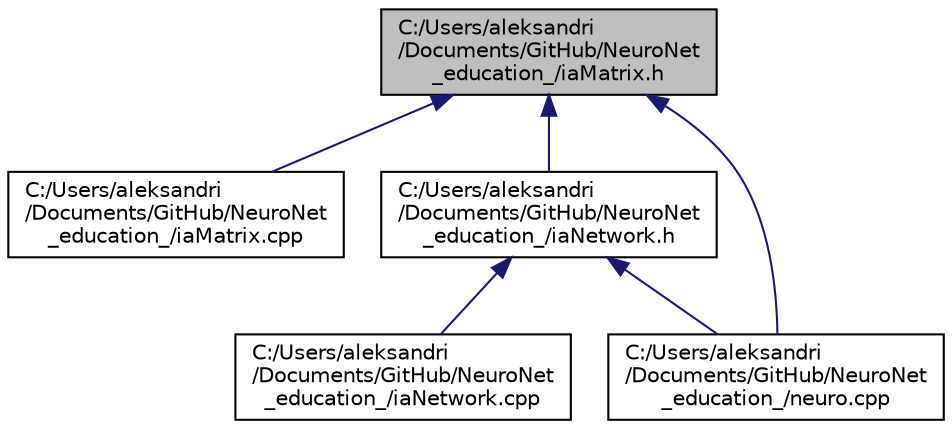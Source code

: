 digraph "C:/Users/aleksandri/Documents/GitHub/NeuroNet_education_/iaMatrix.h"
{
 // LATEX_PDF_SIZE
  edge [fontname="Helvetica",fontsize="10",labelfontname="Helvetica",labelfontsize="10"];
  node [fontname="Helvetica",fontsize="10",shape=record];
  Node1 [label="C:/Users/aleksandri\l/Documents/GitHub/NeuroNet\l_education_/iaMatrix.h",height=0.2,width=0.4,color="black", fillcolor="grey75", style="filled", fontcolor="black",tooltip=" "];
  Node1 -> Node2 [dir="back",color="midnightblue",fontsize="10",style="solid",fontname="Helvetica"];
  Node2 [label="C:/Users/aleksandri\l/Documents/GitHub/NeuroNet\l_education_/iaMatrix.cpp",height=0.2,width=0.4,color="black", fillcolor="white", style="filled",URL="$ia_matrix_8cpp.html",tooltip=" "];
  Node1 -> Node3 [dir="back",color="midnightblue",fontsize="10",style="solid",fontname="Helvetica"];
  Node3 [label="C:/Users/aleksandri\l/Documents/GitHub/NeuroNet\l_education_/iaNetwork.h",height=0.2,width=0.4,color="black", fillcolor="white", style="filled",URL="$ia_network_8h.html",tooltip=" "];
  Node3 -> Node4 [dir="back",color="midnightblue",fontsize="10",style="solid",fontname="Helvetica"];
  Node4 [label="C:/Users/aleksandri\l/Documents/GitHub/NeuroNet\l_education_/iaNetwork.cpp",height=0.2,width=0.4,color="black", fillcolor="white", style="filled",URL="$ia_network_8cpp.html",tooltip=" "];
  Node3 -> Node5 [dir="back",color="midnightblue",fontsize="10",style="solid",fontname="Helvetica"];
  Node5 [label="C:/Users/aleksandri\l/Documents/GitHub/NeuroNet\l_education_/neuro.cpp",height=0.2,width=0.4,color="black", fillcolor="white", style="filled",URL="$neuro_8cpp.html",tooltip=" "];
  Node1 -> Node5 [dir="back",color="midnightblue",fontsize="10",style="solid",fontname="Helvetica"];
}
